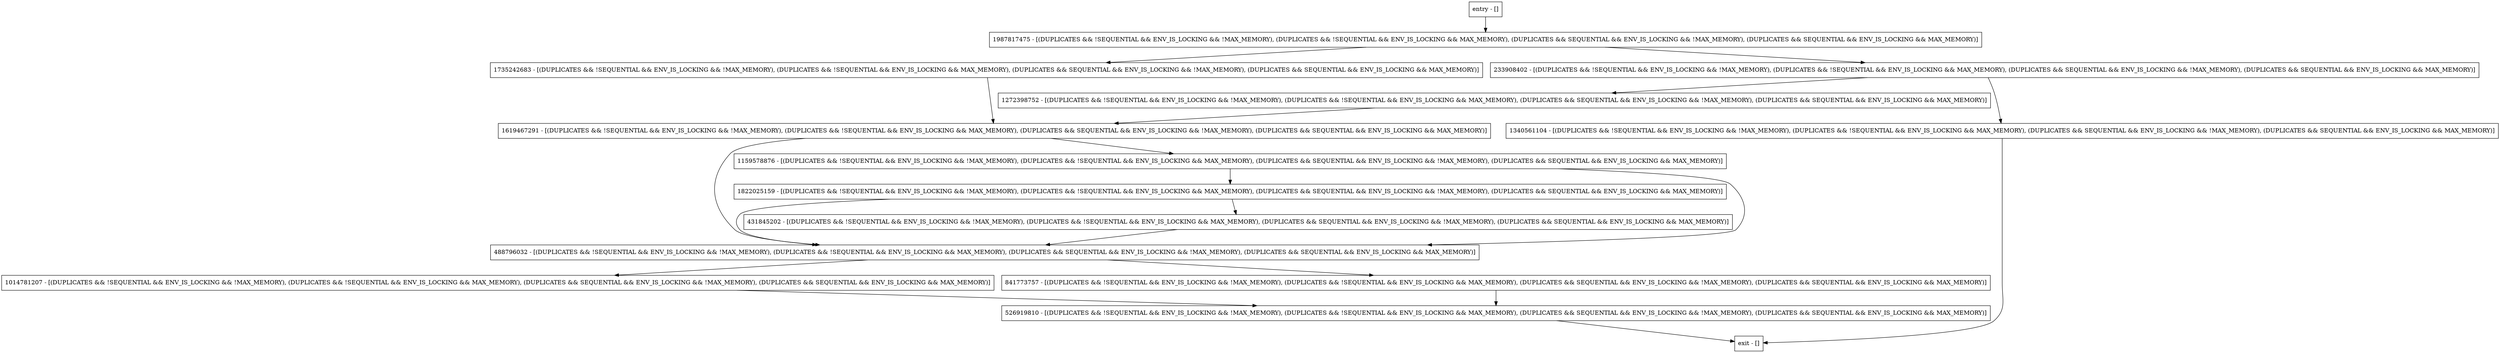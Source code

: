 digraph readReverseInt {
node [shape=record];
1987817475 [label="1987817475 - [(DUPLICATES && !SEQUENTIAL && ENV_IS_LOCKING && !MAX_MEMORY), (DUPLICATES && !SEQUENTIAL && ENV_IS_LOCKING && MAX_MEMORY), (DUPLICATES && SEQUENTIAL && ENV_IS_LOCKING && !MAX_MEMORY), (DUPLICATES && SEQUENTIAL && ENV_IS_LOCKING && MAX_MEMORY)]"];
1735242683 [label="1735242683 - [(DUPLICATES && !SEQUENTIAL && ENV_IS_LOCKING && !MAX_MEMORY), (DUPLICATES && !SEQUENTIAL && ENV_IS_LOCKING && MAX_MEMORY), (DUPLICATES && SEQUENTIAL && ENV_IS_LOCKING && !MAX_MEMORY), (DUPLICATES && SEQUENTIAL && ENV_IS_LOCKING && MAX_MEMORY)]"];
526919810 [label="526919810 - [(DUPLICATES && !SEQUENTIAL && ENV_IS_LOCKING && !MAX_MEMORY), (DUPLICATES && !SEQUENTIAL && ENV_IS_LOCKING && MAX_MEMORY), (DUPLICATES && SEQUENTIAL && ENV_IS_LOCKING && !MAX_MEMORY), (DUPLICATES && SEQUENTIAL && ENV_IS_LOCKING && MAX_MEMORY)]"];
1619467291 [label="1619467291 - [(DUPLICATES && !SEQUENTIAL && ENV_IS_LOCKING && !MAX_MEMORY), (DUPLICATES && !SEQUENTIAL && ENV_IS_LOCKING && MAX_MEMORY), (DUPLICATES && SEQUENTIAL && ENV_IS_LOCKING && !MAX_MEMORY), (DUPLICATES && SEQUENTIAL && ENV_IS_LOCKING && MAX_MEMORY)]"];
1014781207 [label="1014781207 - [(DUPLICATES && !SEQUENTIAL && ENV_IS_LOCKING && !MAX_MEMORY), (DUPLICATES && !SEQUENTIAL && ENV_IS_LOCKING && MAX_MEMORY), (DUPLICATES && SEQUENTIAL && ENV_IS_LOCKING && !MAX_MEMORY), (DUPLICATES && SEQUENTIAL && ENV_IS_LOCKING && MAX_MEMORY)]"];
entry [label="entry - []"];
exit [label="exit - []"];
1822025159 [label="1822025159 - [(DUPLICATES && !SEQUENTIAL && ENV_IS_LOCKING && !MAX_MEMORY), (DUPLICATES && !SEQUENTIAL && ENV_IS_LOCKING && MAX_MEMORY), (DUPLICATES && SEQUENTIAL && ENV_IS_LOCKING && !MAX_MEMORY), (DUPLICATES && SEQUENTIAL && ENV_IS_LOCKING && MAX_MEMORY)]"];
488796032 [label="488796032 - [(DUPLICATES && !SEQUENTIAL && ENV_IS_LOCKING && !MAX_MEMORY), (DUPLICATES && !SEQUENTIAL && ENV_IS_LOCKING && MAX_MEMORY), (DUPLICATES && SEQUENTIAL && ENV_IS_LOCKING && !MAX_MEMORY), (DUPLICATES && SEQUENTIAL && ENV_IS_LOCKING && MAX_MEMORY)]"];
431845202 [label="431845202 - [(DUPLICATES && !SEQUENTIAL && ENV_IS_LOCKING && !MAX_MEMORY), (DUPLICATES && !SEQUENTIAL && ENV_IS_LOCKING && MAX_MEMORY), (DUPLICATES && SEQUENTIAL && ENV_IS_LOCKING && !MAX_MEMORY), (DUPLICATES && SEQUENTIAL && ENV_IS_LOCKING && MAX_MEMORY)]"];
1272398752 [label="1272398752 - [(DUPLICATES && !SEQUENTIAL && ENV_IS_LOCKING && !MAX_MEMORY), (DUPLICATES && !SEQUENTIAL && ENV_IS_LOCKING && MAX_MEMORY), (DUPLICATES && SEQUENTIAL && ENV_IS_LOCKING && !MAX_MEMORY), (DUPLICATES && SEQUENTIAL && ENV_IS_LOCKING && MAX_MEMORY)]"];
1340561104 [label="1340561104 - [(DUPLICATES && !SEQUENTIAL && ENV_IS_LOCKING && !MAX_MEMORY), (DUPLICATES && !SEQUENTIAL && ENV_IS_LOCKING && MAX_MEMORY), (DUPLICATES && SEQUENTIAL && ENV_IS_LOCKING && !MAX_MEMORY), (DUPLICATES && SEQUENTIAL && ENV_IS_LOCKING && MAX_MEMORY)]"];
841773757 [label="841773757 - [(DUPLICATES && !SEQUENTIAL && ENV_IS_LOCKING && !MAX_MEMORY), (DUPLICATES && !SEQUENTIAL && ENV_IS_LOCKING && MAX_MEMORY), (DUPLICATES && SEQUENTIAL && ENV_IS_LOCKING && !MAX_MEMORY), (DUPLICATES && SEQUENTIAL && ENV_IS_LOCKING && MAX_MEMORY)]"];
233908402 [label="233908402 - [(DUPLICATES && !SEQUENTIAL && ENV_IS_LOCKING && !MAX_MEMORY), (DUPLICATES && !SEQUENTIAL && ENV_IS_LOCKING && MAX_MEMORY), (DUPLICATES && SEQUENTIAL && ENV_IS_LOCKING && !MAX_MEMORY), (DUPLICATES && SEQUENTIAL && ENV_IS_LOCKING && MAX_MEMORY)]"];
1159578876 [label="1159578876 - [(DUPLICATES && !SEQUENTIAL && ENV_IS_LOCKING && !MAX_MEMORY), (DUPLICATES && !SEQUENTIAL && ENV_IS_LOCKING && MAX_MEMORY), (DUPLICATES && SEQUENTIAL && ENV_IS_LOCKING && !MAX_MEMORY), (DUPLICATES && SEQUENTIAL && ENV_IS_LOCKING && MAX_MEMORY)]"];
entry;
exit;
1987817475 -> 1735242683;
1987817475 -> 233908402;
1735242683 -> 1619467291;
526919810 -> exit;
1619467291 -> 488796032;
1619467291 -> 1159578876;
1014781207 -> 526919810;
entry -> 1987817475;
1822025159 -> 488796032;
1822025159 -> 431845202;
488796032 -> 841773757;
488796032 -> 1014781207;
431845202 -> 488796032;
1272398752 -> 1619467291;
1340561104 -> exit;
841773757 -> 526919810;
233908402 -> 1272398752;
233908402 -> 1340561104;
1159578876 -> 1822025159;
1159578876 -> 488796032;
}
